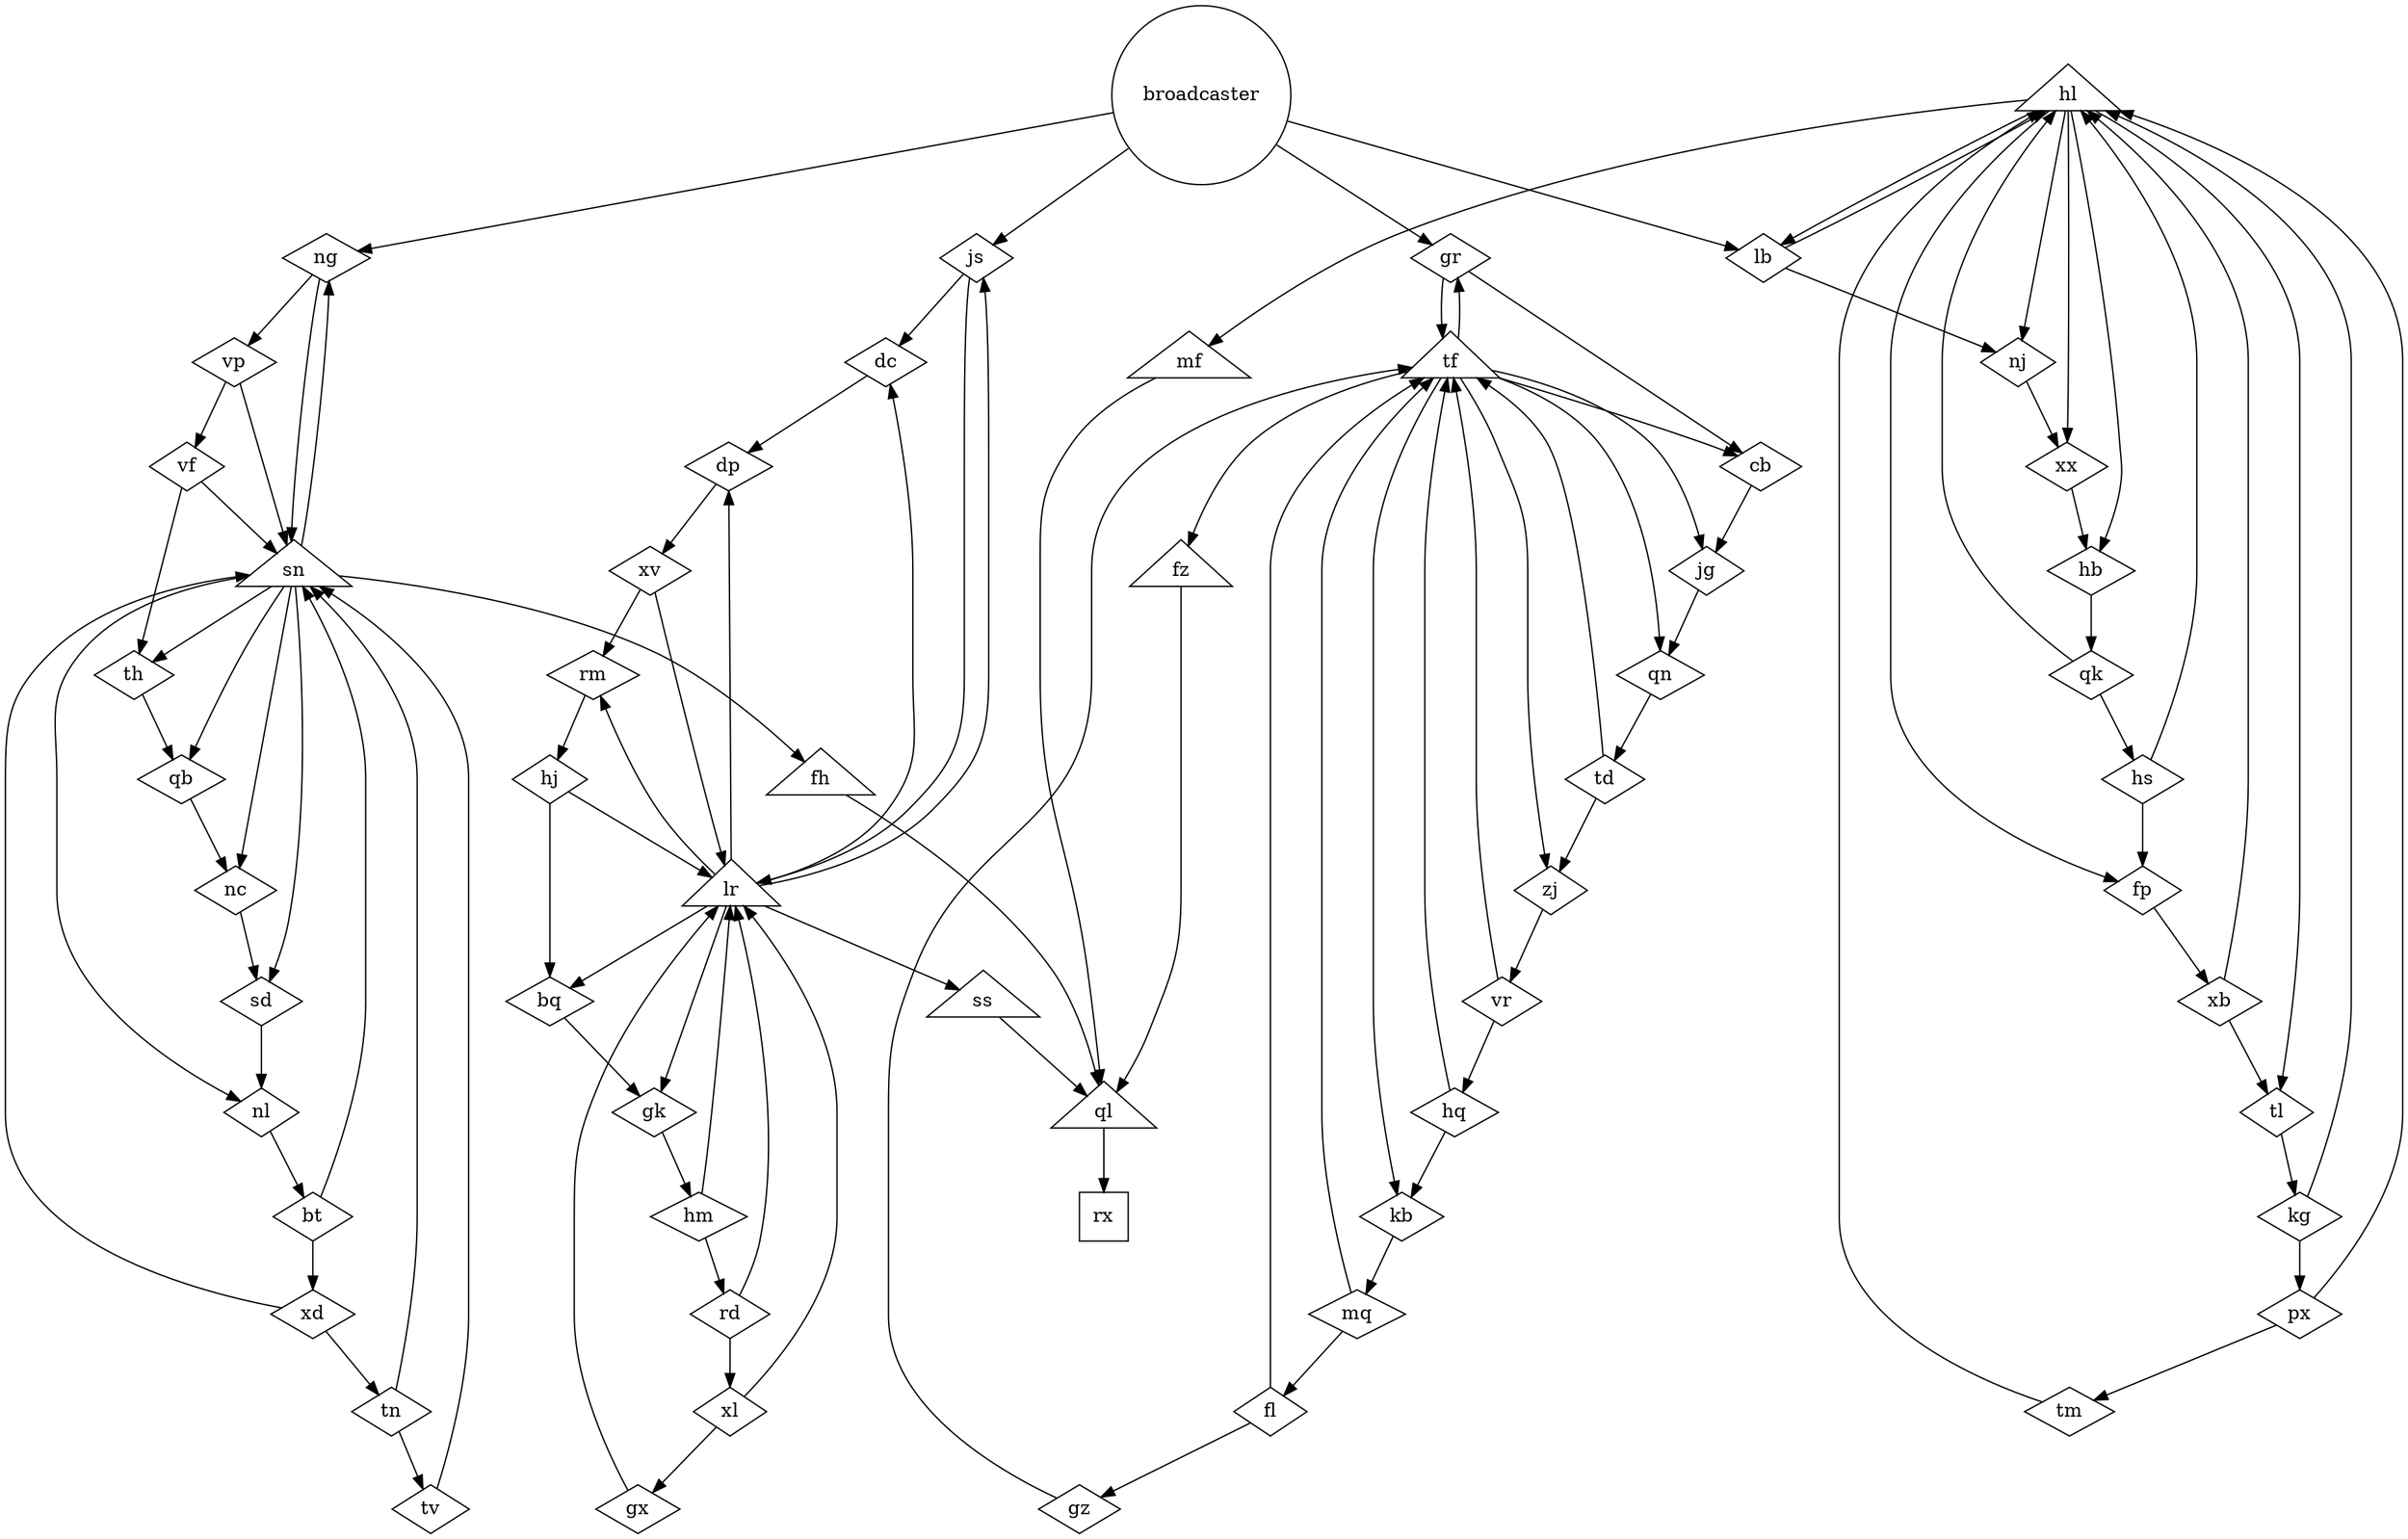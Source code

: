 digraph D {
rx [shape=square]
xx [shape=diamond]
qk [shape=diamond]
tl [shape=diamond]
vr [shape=diamond]
xl [shape=diamond]
rd [shape=diamond]
tv [shape=diamond]
bt [shape=diamond]
hj [shape=diamond]
ql [shape=triangle]
gz [shape=diamond]
tn [shape=diamond]
kb [shape=diamond]
hl [shape=triangle]
mf [shape=triangle]
mq [shape=diamond]
rm [shape=diamond]
js [shape=diamond]
nl [shape=diamond]
sn [shape=triangle]
hs [shape=diamond]
gk [shape=diamond]
fz [shape=triangle]
dc [shape=diamond]
ng [shape=diamond]
tm [shape=diamond]
jg [shape=diamond]
vp [shape=diamond]
dp [shape=diamond]
zj [shape=diamond]
fp [shape=diamond]
tf [shape=triangle]
nc [shape=diamond]
fh [shape=triangle]
xb [shape=diamond]
hm [shape=diamond]
cb [shape=diamond]
px [shape=diamond]
broadcaster [shape=circle]
lr [shape=triangle]
xv [shape=diamond]
fl [shape=diamond]
hq [shape=diamond]
qn [shape=diamond]
gr [shape=diamond]
lb [shape=diamond]
th [shape=diamond]
bq [shape=diamond]
hb [shape=diamond]
vf [shape=diamond]
gx [shape=diamond]
xd [shape=diamond]
ss [shape=triangle]
kg [shape=diamond]
sd [shape=diamond]
nj [shape=diamond]
td [shape=diamond]
qb [shape=diamond]
xx -> hb
qk -> hs
qk -> hl
tl -> kg
vr -> tf
vr -> hq
xl -> gx
xl -> lr
rd -> xl
rd -> lr
tv -> sn
bt -> xd
bt -> sn
hj -> lr
hj -> bq
ql -> rx
gz -> tf
tn -> sn
tn -> tv
kb -> mq
hl -> nj
hl -> lb
hl -> tl
hl -> xx
hl -> hb
hl -> fp
hl -> mf
mf -> ql
mq -> tf
mq -> fl
rm -> hj
js -> lr
js -> dc
nl -> bt
sn -> sd
sn -> fh
sn -> th
sn -> qb
sn -> nl
sn -> ng
sn -> nc
hs -> fp
hs -> hl
gk -> hm
fz -> ql
dc -> dp
ng -> vp
ng -> sn
tm -> hl
jg -> qn
vp -> vf
vp -> sn
dp -> xv
zj -> vr
fp -> xb
tf -> cb
tf -> jg
tf -> fz
tf -> gr
tf -> zj
tf -> qn
tf -> kb
nc -> sd
fh -> ql
xb -> hl
xb -> tl
hm -> lr
hm -> rd
cb -> jg
px -> hl
px -> tm
broadcaster -> js
broadcaster -> ng
broadcaster -> lb
broadcaster -> gr
lr -> ss
lr -> rm
lr -> dc
lr -> js
lr -> gk
lr -> dp
lr -> bq
xv -> rm
xv -> lr
fl -> tf
fl -> gz
hq -> kb
hq -> tf
qn -> td
gr -> tf
gr -> cb
lb -> nj
lb -> hl
th -> qb
bq -> gk
hb -> qk
vf -> th
vf -> sn
gx -> lr
xd -> tn
xd -> sn
ss -> ql
kg -> px
kg -> hl
sd -> nl
nj -> xx
td -> tf
td -> zj
qb -> nc
}